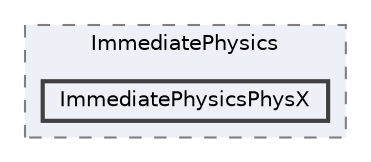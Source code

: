 digraph "ImmediatePhysicsPhysX"
{
 // INTERACTIVE_SVG=YES
 // LATEX_PDF_SIZE
  bgcolor="transparent";
  edge [fontname=Helvetica,fontsize=10,labelfontname=Helvetica,labelfontsize=10];
  node [fontname=Helvetica,fontsize=10,shape=box,height=0.2,width=0.4];
  compound=true
  subgraph clusterdir_05e73f332eaa10b83205487b7ee910c7 {
    graph [ bgcolor="#edf0f7", pencolor="grey50", label="ImmediatePhysics", fontname=Helvetica,fontsize=10 style="filled,dashed", URL="dir_05e73f332eaa10b83205487b7ee910c7.html",tooltip=""]
  dir_39ea1488abe4f645d2d11712b5bf58cd [label="ImmediatePhysicsPhysX", fillcolor="#edf0f7", color="grey25", style="filled,bold", URL="dir_39ea1488abe4f645d2d11712b5bf58cd.html",tooltip=""];
  }
}

